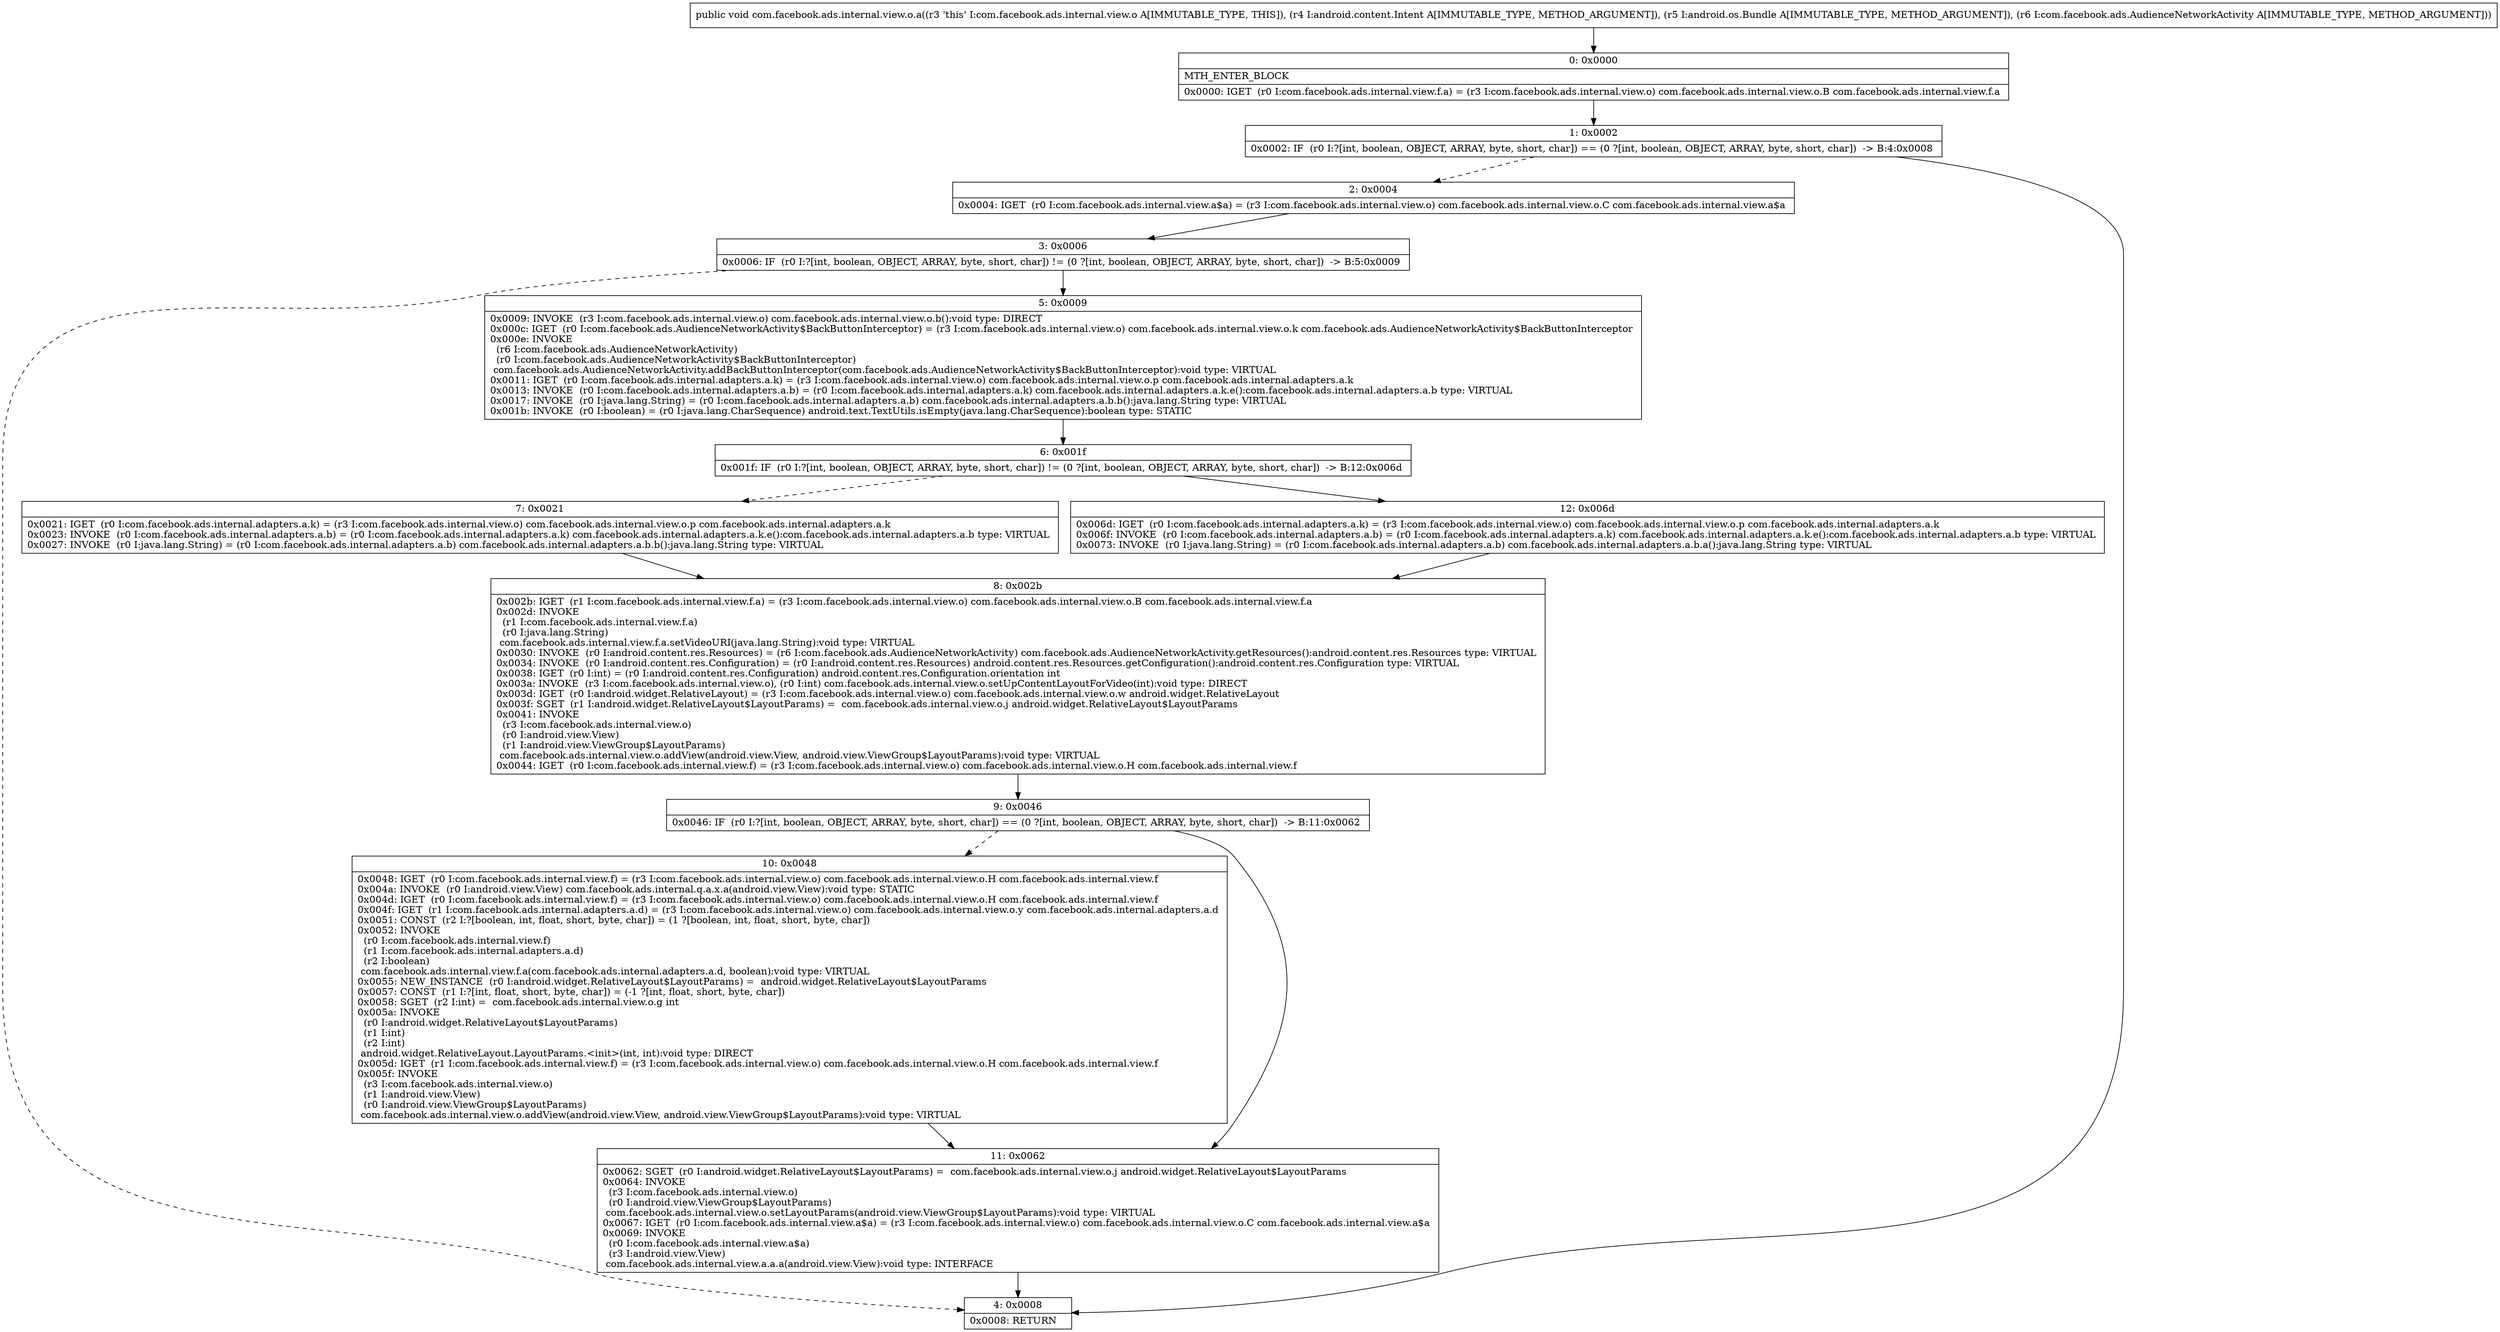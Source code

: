 digraph "CFG forcom.facebook.ads.internal.view.o.a(Landroid\/content\/Intent;Landroid\/os\/Bundle;Lcom\/facebook\/ads\/AudienceNetworkActivity;)V" {
Node_0 [shape=record,label="{0\:\ 0x0000|MTH_ENTER_BLOCK\l|0x0000: IGET  (r0 I:com.facebook.ads.internal.view.f.a) = (r3 I:com.facebook.ads.internal.view.o) com.facebook.ads.internal.view.o.B com.facebook.ads.internal.view.f.a \l}"];
Node_1 [shape=record,label="{1\:\ 0x0002|0x0002: IF  (r0 I:?[int, boolean, OBJECT, ARRAY, byte, short, char]) == (0 ?[int, boolean, OBJECT, ARRAY, byte, short, char])  \-\> B:4:0x0008 \l}"];
Node_2 [shape=record,label="{2\:\ 0x0004|0x0004: IGET  (r0 I:com.facebook.ads.internal.view.a$a) = (r3 I:com.facebook.ads.internal.view.o) com.facebook.ads.internal.view.o.C com.facebook.ads.internal.view.a$a \l}"];
Node_3 [shape=record,label="{3\:\ 0x0006|0x0006: IF  (r0 I:?[int, boolean, OBJECT, ARRAY, byte, short, char]) != (0 ?[int, boolean, OBJECT, ARRAY, byte, short, char])  \-\> B:5:0x0009 \l}"];
Node_4 [shape=record,label="{4\:\ 0x0008|0x0008: RETURN   \l}"];
Node_5 [shape=record,label="{5\:\ 0x0009|0x0009: INVOKE  (r3 I:com.facebook.ads.internal.view.o) com.facebook.ads.internal.view.o.b():void type: DIRECT \l0x000c: IGET  (r0 I:com.facebook.ads.AudienceNetworkActivity$BackButtonInterceptor) = (r3 I:com.facebook.ads.internal.view.o) com.facebook.ads.internal.view.o.k com.facebook.ads.AudienceNetworkActivity$BackButtonInterceptor \l0x000e: INVOKE  \l  (r6 I:com.facebook.ads.AudienceNetworkActivity)\l  (r0 I:com.facebook.ads.AudienceNetworkActivity$BackButtonInterceptor)\l com.facebook.ads.AudienceNetworkActivity.addBackButtonInterceptor(com.facebook.ads.AudienceNetworkActivity$BackButtonInterceptor):void type: VIRTUAL \l0x0011: IGET  (r0 I:com.facebook.ads.internal.adapters.a.k) = (r3 I:com.facebook.ads.internal.view.o) com.facebook.ads.internal.view.o.p com.facebook.ads.internal.adapters.a.k \l0x0013: INVOKE  (r0 I:com.facebook.ads.internal.adapters.a.b) = (r0 I:com.facebook.ads.internal.adapters.a.k) com.facebook.ads.internal.adapters.a.k.e():com.facebook.ads.internal.adapters.a.b type: VIRTUAL \l0x0017: INVOKE  (r0 I:java.lang.String) = (r0 I:com.facebook.ads.internal.adapters.a.b) com.facebook.ads.internal.adapters.a.b.b():java.lang.String type: VIRTUAL \l0x001b: INVOKE  (r0 I:boolean) = (r0 I:java.lang.CharSequence) android.text.TextUtils.isEmpty(java.lang.CharSequence):boolean type: STATIC \l}"];
Node_6 [shape=record,label="{6\:\ 0x001f|0x001f: IF  (r0 I:?[int, boolean, OBJECT, ARRAY, byte, short, char]) != (0 ?[int, boolean, OBJECT, ARRAY, byte, short, char])  \-\> B:12:0x006d \l}"];
Node_7 [shape=record,label="{7\:\ 0x0021|0x0021: IGET  (r0 I:com.facebook.ads.internal.adapters.a.k) = (r3 I:com.facebook.ads.internal.view.o) com.facebook.ads.internal.view.o.p com.facebook.ads.internal.adapters.a.k \l0x0023: INVOKE  (r0 I:com.facebook.ads.internal.adapters.a.b) = (r0 I:com.facebook.ads.internal.adapters.a.k) com.facebook.ads.internal.adapters.a.k.e():com.facebook.ads.internal.adapters.a.b type: VIRTUAL \l0x0027: INVOKE  (r0 I:java.lang.String) = (r0 I:com.facebook.ads.internal.adapters.a.b) com.facebook.ads.internal.adapters.a.b.b():java.lang.String type: VIRTUAL \l}"];
Node_8 [shape=record,label="{8\:\ 0x002b|0x002b: IGET  (r1 I:com.facebook.ads.internal.view.f.a) = (r3 I:com.facebook.ads.internal.view.o) com.facebook.ads.internal.view.o.B com.facebook.ads.internal.view.f.a \l0x002d: INVOKE  \l  (r1 I:com.facebook.ads.internal.view.f.a)\l  (r0 I:java.lang.String)\l com.facebook.ads.internal.view.f.a.setVideoURI(java.lang.String):void type: VIRTUAL \l0x0030: INVOKE  (r0 I:android.content.res.Resources) = (r6 I:com.facebook.ads.AudienceNetworkActivity) com.facebook.ads.AudienceNetworkActivity.getResources():android.content.res.Resources type: VIRTUAL \l0x0034: INVOKE  (r0 I:android.content.res.Configuration) = (r0 I:android.content.res.Resources) android.content.res.Resources.getConfiguration():android.content.res.Configuration type: VIRTUAL \l0x0038: IGET  (r0 I:int) = (r0 I:android.content.res.Configuration) android.content.res.Configuration.orientation int \l0x003a: INVOKE  (r3 I:com.facebook.ads.internal.view.o), (r0 I:int) com.facebook.ads.internal.view.o.setUpContentLayoutForVideo(int):void type: DIRECT \l0x003d: IGET  (r0 I:android.widget.RelativeLayout) = (r3 I:com.facebook.ads.internal.view.o) com.facebook.ads.internal.view.o.w android.widget.RelativeLayout \l0x003f: SGET  (r1 I:android.widget.RelativeLayout$LayoutParams) =  com.facebook.ads.internal.view.o.j android.widget.RelativeLayout$LayoutParams \l0x0041: INVOKE  \l  (r3 I:com.facebook.ads.internal.view.o)\l  (r0 I:android.view.View)\l  (r1 I:android.view.ViewGroup$LayoutParams)\l com.facebook.ads.internal.view.o.addView(android.view.View, android.view.ViewGroup$LayoutParams):void type: VIRTUAL \l0x0044: IGET  (r0 I:com.facebook.ads.internal.view.f) = (r3 I:com.facebook.ads.internal.view.o) com.facebook.ads.internal.view.o.H com.facebook.ads.internal.view.f \l}"];
Node_9 [shape=record,label="{9\:\ 0x0046|0x0046: IF  (r0 I:?[int, boolean, OBJECT, ARRAY, byte, short, char]) == (0 ?[int, boolean, OBJECT, ARRAY, byte, short, char])  \-\> B:11:0x0062 \l}"];
Node_10 [shape=record,label="{10\:\ 0x0048|0x0048: IGET  (r0 I:com.facebook.ads.internal.view.f) = (r3 I:com.facebook.ads.internal.view.o) com.facebook.ads.internal.view.o.H com.facebook.ads.internal.view.f \l0x004a: INVOKE  (r0 I:android.view.View) com.facebook.ads.internal.q.a.x.a(android.view.View):void type: STATIC \l0x004d: IGET  (r0 I:com.facebook.ads.internal.view.f) = (r3 I:com.facebook.ads.internal.view.o) com.facebook.ads.internal.view.o.H com.facebook.ads.internal.view.f \l0x004f: IGET  (r1 I:com.facebook.ads.internal.adapters.a.d) = (r3 I:com.facebook.ads.internal.view.o) com.facebook.ads.internal.view.o.y com.facebook.ads.internal.adapters.a.d \l0x0051: CONST  (r2 I:?[boolean, int, float, short, byte, char]) = (1 ?[boolean, int, float, short, byte, char]) \l0x0052: INVOKE  \l  (r0 I:com.facebook.ads.internal.view.f)\l  (r1 I:com.facebook.ads.internal.adapters.a.d)\l  (r2 I:boolean)\l com.facebook.ads.internal.view.f.a(com.facebook.ads.internal.adapters.a.d, boolean):void type: VIRTUAL \l0x0055: NEW_INSTANCE  (r0 I:android.widget.RelativeLayout$LayoutParams) =  android.widget.RelativeLayout$LayoutParams \l0x0057: CONST  (r1 I:?[int, float, short, byte, char]) = (\-1 ?[int, float, short, byte, char]) \l0x0058: SGET  (r2 I:int) =  com.facebook.ads.internal.view.o.g int \l0x005a: INVOKE  \l  (r0 I:android.widget.RelativeLayout$LayoutParams)\l  (r1 I:int)\l  (r2 I:int)\l android.widget.RelativeLayout.LayoutParams.\<init\>(int, int):void type: DIRECT \l0x005d: IGET  (r1 I:com.facebook.ads.internal.view.f) = (r3 I:com.facebook.ads.internal.view.o) com.facebook.ads.internal.view.o.H com.facebook.ads.internal.view.f \l0x005f: INVOKE  \l  (r3 I:com.facebook.ads.internal.view.o)\l  (r1 I:android.view.View)\l  (r0 I:android.view.ViewGroup$LayoutParams)\l com.facebook.ads.internal.view.o.addView(android.view.View, android.view.ViewGroup$LayoutParams):void type: VIRTUAL \l}"];
Node_11 [shape=record,label="{11\:\ 0x0062|0x0062: SGET  (r0 I:android.widget.RelativeLayout$LayoutParams) =  com.facebook.ads.internal.view.o.j android.widget.RelativeLayout$LayoutParams \l0x0064: INVOKE  \l  (r3 I:com.facebook.ads.internal.view.o)\l  (r0 I:android.view.ViewGroup$LayoutParams)\l com.facebook.ads.internal.view.o.setLayoutParams(android.view.ViewGroup$LayoutParams):void type: VIRTUAL \l0x0067: IGET  (r0 I:com.facebook.ads.internal.view.a$a) = (r3 I:com.facebook.ads.internal.view.o) com.facebook.ads.internal.view.o.C com.facebook.ads.internal.view.a$a \l0x0069: INVOKE  \l  (r0 I:com.facebook.ads.internal.view.a$a)\l  (r3 I:android.view.View)\l com.facebook.ads.internal.view.a.a.a(android.view.View):void type: INTERFACE \l}"];
Node_12 [shape=record,label="{12\:\ 0x006d|0x006d: IGET  (r0 I:com.facebook.ads.internal.adapters.a.k) = (r3 I:com.facebook.ads.internal.view.o) com.facebook.ads.internal.view.o.p com.facebook.ads.internal.adapters.a.k \l0x006f: INVOKE  (r0 I:com.facebook.ads.internal.adapters.a.b) = (r0 I:com.facebook.ads.internal.adapters.a.k) com.facebook.ads.internal.adapters.a.k.e():com.facebook.ads.internal.adapters.a.b type: VIRTUAL \l0x0073: INVOKE  (r0 I:java.lang.String) = (r0 I:com.facebook.ads.internal.adapters.a.b) com.facebook.ads.internal.adapters.a.b.a():java.lang.String type: VIRTUAL \l}"];
MethodNode[shape=record,label="{public void com.facebook.ads.internal.view.o.a((r3 'this' I:com.facebook.ads.internal.view.o A[IMMUTABLE_TYPE, THIS]), (r4 I:android.content.Intent A[IMMUTABLE_TYPE, METHOD_ARGUMENT]), (r5 I:android.os.Bundle A[IMMUTABLE_TYPE, METHOD_ARGUMENT]), (r6 I:com.facebook.ads.AudienceNetworkActivity A[IMMUTABLE_TYPE, METHOD_ARGUMENT])) }"];
MethodNode -> Node_0;
Node_0 -> Node_1;
Node_1 -> Node_2[style=dashed];
Node_1 -> Node_4;
Node_2 -> Node_3;
Node_3 -> Node_4[style=dashed];
Node_3 -> Node_5;
Node_5 -> Node_6;
Node_6 -> Node_7[style=dashed];
Node_6 -> Node_12;
Node_7 -> Node_8;
Node_8 -> Node_9;
Node_9 -> Node_10[style=dashed];
Node_9 -> Node_11;
Node_10 -> Node_11;
Node_11 -> Node_4;
Node_12 -> Node_8;
}

